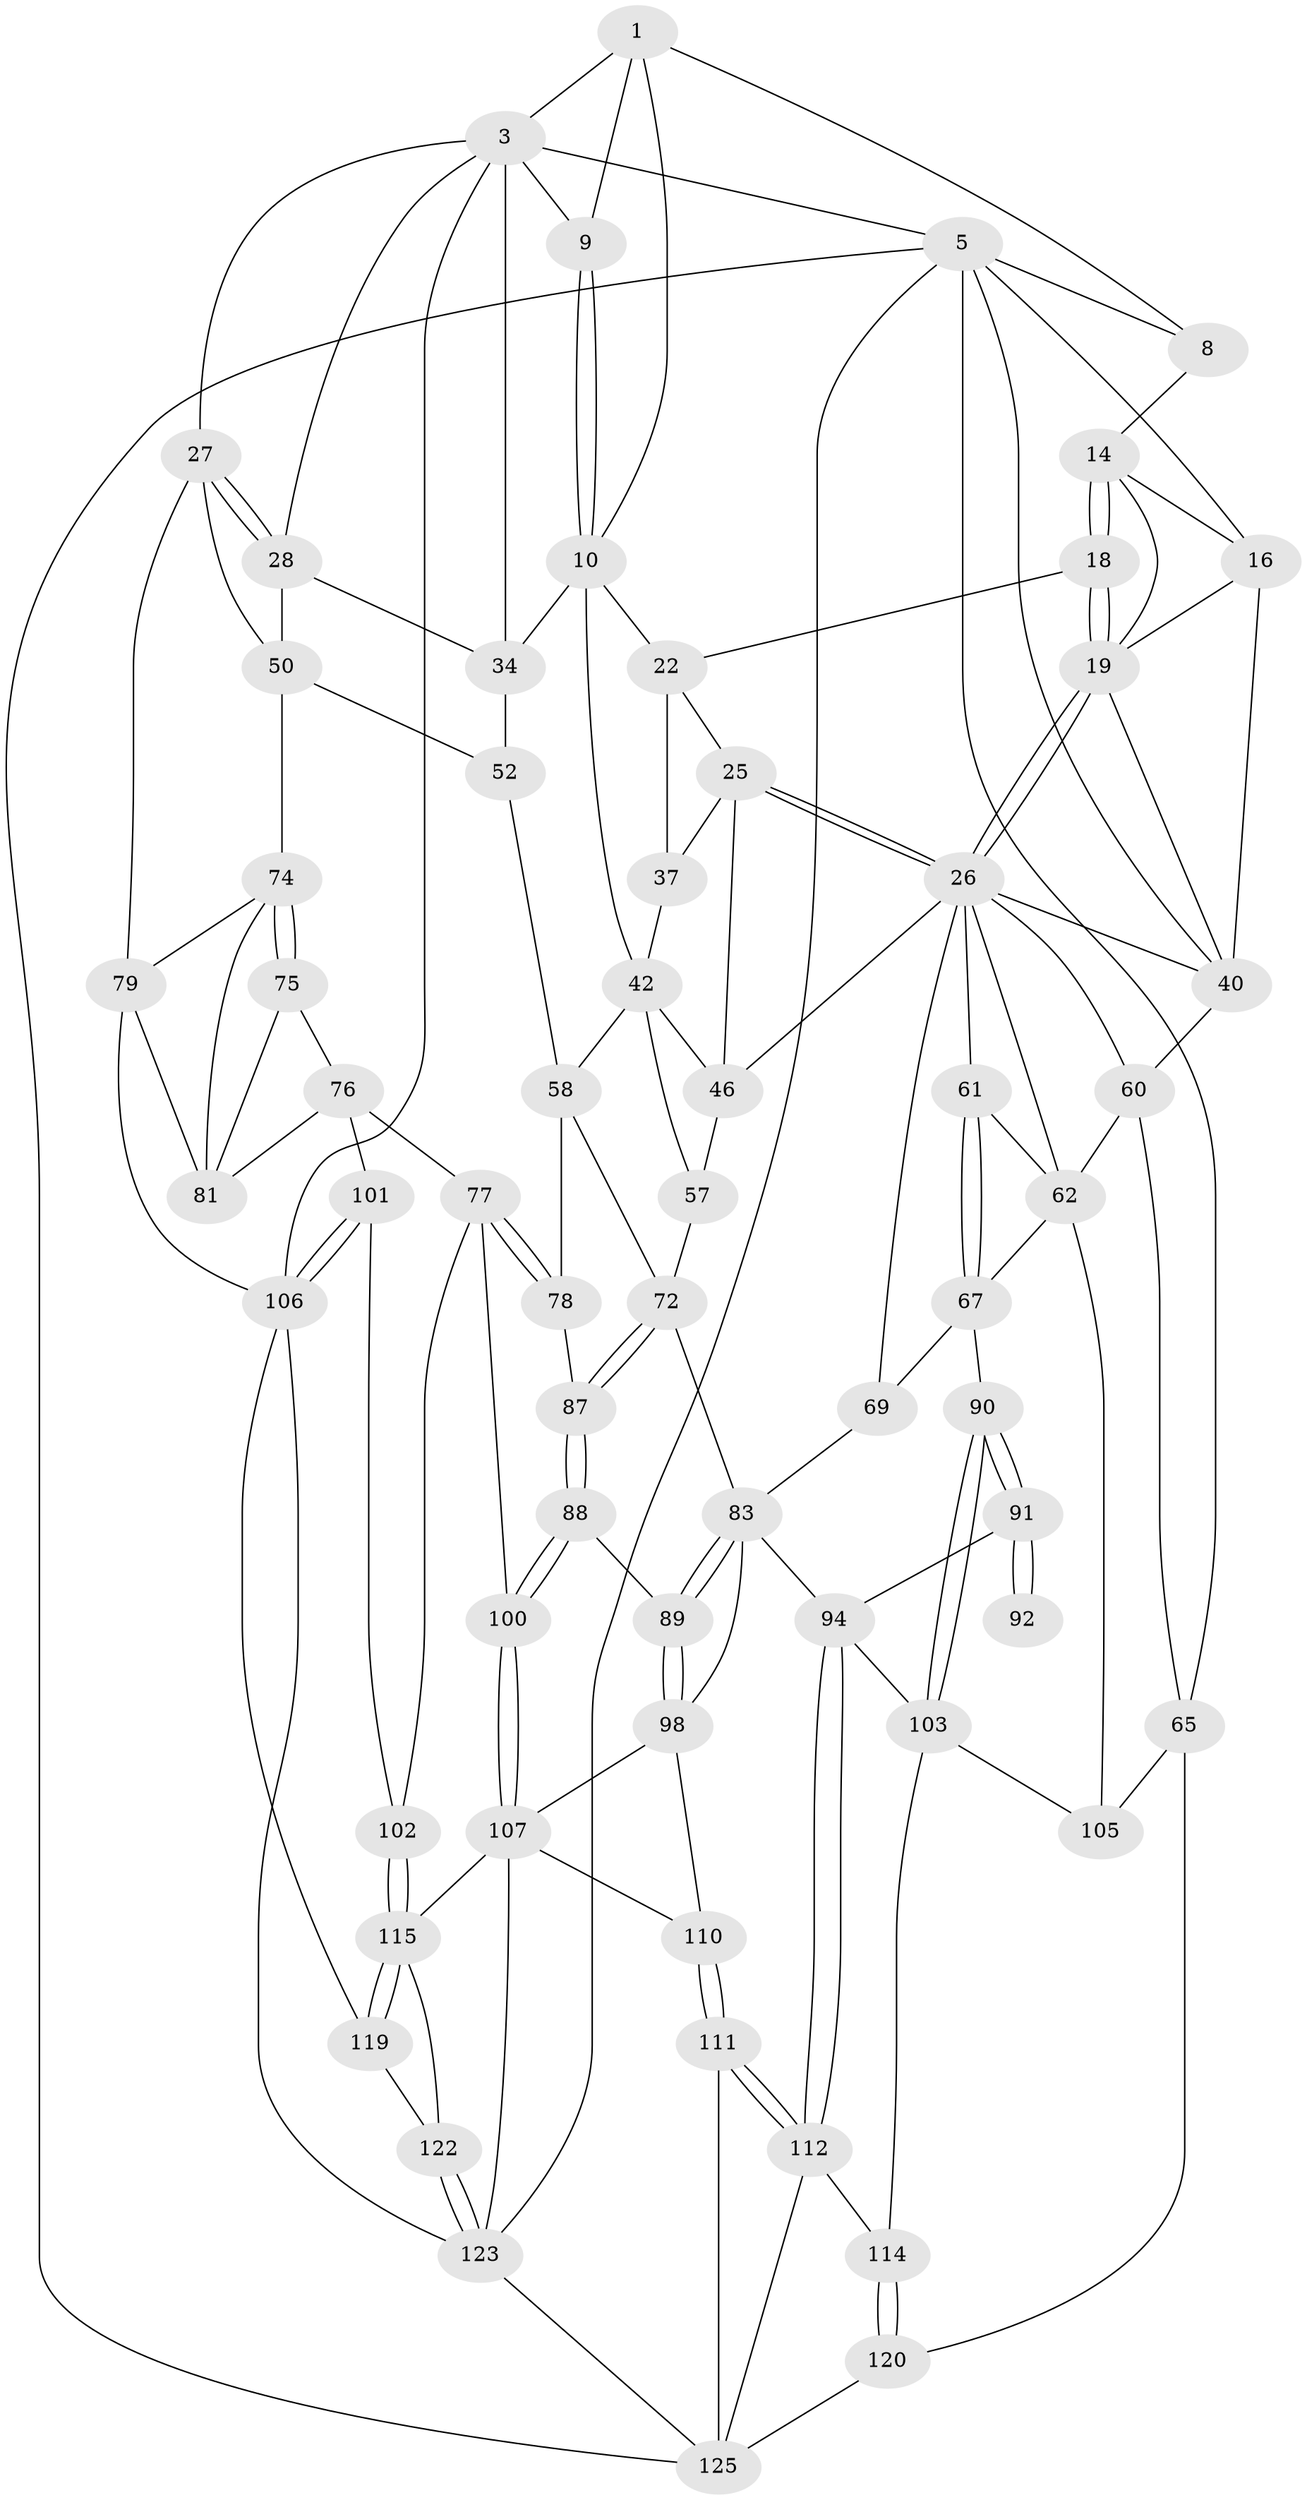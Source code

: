 // original degree distribution, {3: 0.023255813953488372, 4: 0.2248062015503876, 6: 0.21705426356589147, 5: 0.5348837209302325}
// Generated by graph-tools (version 1.1) at 2025/17/03/09/25 04:17:04]
// undirected, 64 vertices, 150 edges
graph export_dot {
graph [start="1"]
  node [color=gray90,style=filled];
  1 [pos="+0.5135154763772529+0",super="+2+7"];
  3 [pos="+0.8707967194095937+0",super="+4+12"];
  5 [pos="+0+0",super="+66+17+6"];
  8 [pos="+0.3079497126050897+0.0250867447149723"];
  9 [pos="+0.6504866184069581+0.045323534146377166"];
  10 [pos="+0.5459955054387925+0.12107523771359074",super="+32+11"];
  14 [pos="+0.30579302510813045+0.06237007928244138",super="+15"];
  16 [pos="+0.09639504512161179+0.10895119831359698",super="+39"];
  18 [pos="+0.3109628544004416+0.0736407290907469"];
  19 [pos="+0.2491048188333384+0.2713611171122081",super="+20"];
  22 [pos="+0.4343378453724431+0.12383832640382655",super="+23+31"];
  25 [pos="+0.35311120581017774+0.23701439826249232",super="+38"];
  26 [pos="+0.25278041137331986+0.27217421336336706",super="+48"];
  27 [pos="+1+0.2746286832875154",super="+49"];
  28 [pos="+0.9121369909883543+0.1942942557792703",super="+44"];
  34 [pos="+0.7103657513642316+0.25436529324700174",super="+35"];
  37 [pos="+0.44127483212572916+0.22997381756846938"];
  40 [pos="+0.08730137591752059+0.26021086854004577",super="+45+41"];
  42 [pos="+0.5607187482040829+0.3064224128377091",super="+43+56"];
  46 [pos="+0.4531926170200692+0.3666423291928792",super="+47"];
  50 [pos="+0.8862778883990441+0.4095887895650017",super="+51"];
  52 [pos="+0.7259530553412306+0.41592927498237786"];
  57 [pos="+0.5365013818764812+0.49620176454898923"];
  58 [pos="+0.6956329117143368+0.4433203217191743",super="+71"];
  60 [pos="+0+0.2955926807280415",super="+64"];
  61 [pos="+0.1617388190006067+0.4486935224570006"];
  62 [pos="+0.06952226302925421+0.4498378816855574",super="+63"];
  65 [pos="+0+0.9474638328886812",super="+109"];
  67 [pos="+0.15414784577082388+0.5619267394665038",super="+70"];
  69 [pos="+0.3457575743490751+0.4721863957616102"];
  72 [pos="+0.6028248198228399+0.5236893228078786",super="+73"];
  74 [pos="+0.7980166515143388+0.48648115766397804",super="+80"];
  75 [pos="+0.7752986736375317+0.5409412612027019"];
  76 [pos="+0.7336536978540181+0.5961008271078378",super="+97"];
  77 [pos="+0.7214173634318408+0.5994849707973533",super="+99"];
  78 [pos="+0.7210331507403915+0.5993631327703063"];
  79 [pos="+1+0.5669550012122695",super="+86"];
  81 [pos="+0.8434708939177723+0.5496057889023034",super="+82"];
  83 [pos="+0.5431903880925285+0.5534178171963708",super="+84"];
  87 [pos="+0.677658292749566+0.6099427895153605"];
  88 [pos="+0.6322470835545104+0.6403081369143052"];
  89 [pos="+0.5824016577829173+0.6290327714725581"];
  90 [pos="+0.28367518201906566+0.6460720504577147"];
  91 [pos="+0.3001038454189952+0.6426127926746167",super="+96"];
  92 [pos="+0.4152721376934349+0.5851281108098728"];
  94 [pos="+0.4384407380902025+0.7092915102575567",super="+95"];
  98 [pos="+0.5505400159440376+0.69410728499499",super="+108"];
  100 [pos="+0.664224322623669+0.7195244914130916"];
  101 [pos="+0.8773049870633417+0.6763501714641573"];
  102 [pos="+0.807467656539055+0.7369501519653232"];
  103 [pos="+0.27386831063660605+0.7502578291409917",super="+104"];
  105 [pos="+0.10757342372881039+0.7181586218940349"];
  106 [pos="+1+0.6668520628186362",super="+118"];
  107 [pos="+0.6470684891622631+0.7505431859760234",super="+117"];
  110 [pos="+0.5309605877265904+0.8584910131642682"];
  111 [pos="+0.5300662649248374+0.8588950483856573"];
  112 [pos="+0.4672115831869484+0.8185932519405047",super="+113"];
  114 [pos="+0.27333023088368835+0.7770464435742714"];
  115 [pos="+0.7985143654826617+0.770556171548703",super="+116"];
  119 [pos="+0.9686964757832591+0.8741794257191329"];
  120 [pos="+0.16532534647887778+0.8722568751024888"];
  122 [pos="+0.8602773933469111+0.9524761664592328"];
  123 [pos="+0.8345652697559719+1",super="+124"];
  125 [pos="+0.3014674554770675+1",super="+126+127"];
  1 -- 3;
  1 -- 9;
  1 -- 8;
  1 -- 10;
  3 -- 27;
  3 -- 5;
  3 -- 9;
  3 -- 34;
  3 -- 28;
  3 -- 106;
  5 -- 65;
  5 -- 16;
  5 -- 125;
  5 -- 40;
  5 -- 8;
  5 -- 123;
  8 -- 14;
  9 -- 10;
  9 -- 10;
  10 -- 42;
  10 -- 22 [weight=2];
  10 -- 34;
  14 -- 18;
  14 -- 18;
  14 -- 16;
  14 -- 19;
  16 -- 40;
  16 -- 19;
  18 -- 19;
  18 -- 19;
  18 -- 22;
  19 -- 26;
  19 -- 26;
  19 -- 40;
  22 -- 25;
  22 -- 37;
  25 -- 26;
  25 -- 26;
  25 -- 37;
  25 -- 46;
  26 -- 69;
  26 -- 40;
  26 -- 62;
  26 -- 60;
  26 -- 61;
  26 -- 46;
  27 -- 28;
  27 -- 28;
  27 -- 50;
  27 -- 79;
  28 -- 34;
  28 -- 50;
  34 -- 52;
  37 -- 42;
  40 -- 60;
  42 -- 46;
  42 -- 57;
  42 -- 58;
  46 -- 57;
  50 -- 52;
  50 -- 74;
  52 -- 58;
  57 -- 72;
  58 -- 72;
  58 -- 78;
  60 -- 65;
  60 -- 62;
  61 -- 62;
  61 -- 67;
  61 -- 67;
  62 -- 105;
  62 -- 67;
  65 -- 120;
  65 -- 105;
  67 -- 90;
  67 -- 69;
  69 -- 83;
  72 -- 87;
  72 -- 87;
  72 -- 83;
  74 -- 75;
  74 -- 75;
  74 -- 81;
  74 -- 79;
  75 -- 76;
  75 -- 81;
  76 -- 77;
  76 -- 81;
  76 -- 101;
  77 -- 78;
  77 -- 78;
  77 -- 100;
  77 -- 102;
  78 -- 87;
  79 -- 81;
  79 -- 106;
  83 -- 89;
  83 -- 89;
  83 -- 98;
  83 -- 94;
  87 -- 88;
  87 -- 88;
  88 -- 89;
  88 -- 100;
  88 -- 100;
  89 -- 98;
  89 -- 98;
  90 -- 91;
  90 -- 91;
  90 -- 103;
  90 -- 103;
  91 -- 92 [weight=2];
  91 -- 92;
  91 -- 94;
  94 -- 112;
  94 -- 112;
  94 -- 103;
  98 -- 107;
  98 -- 110;
  100 -- 107;
  100 -- 107;
  101 -- 102;
  101 -- 106;
  101 -- 106;
  102 -- 115;
  102 -- 115;
  103 -- 105;
  103 -- 114;
  106 -- 123;
  106 -- 119;
  107 -- 115;
  107 -- 123;
  107 -- 110;
  110 -- 111;
  110 -- 111;
  111 -- 112;
  111 -- 112;
  111 -- 125;
  112 -- 114;
  112 -- 125;
  114 -- 120;
  114 -- 120;
  115 -- 119;
  115 -- 119;
  115 -- 122;
  119 -- 122;
  120 -- 125;
  122 -- 123;
  122 -- 123;
  123 -- 125;
}
